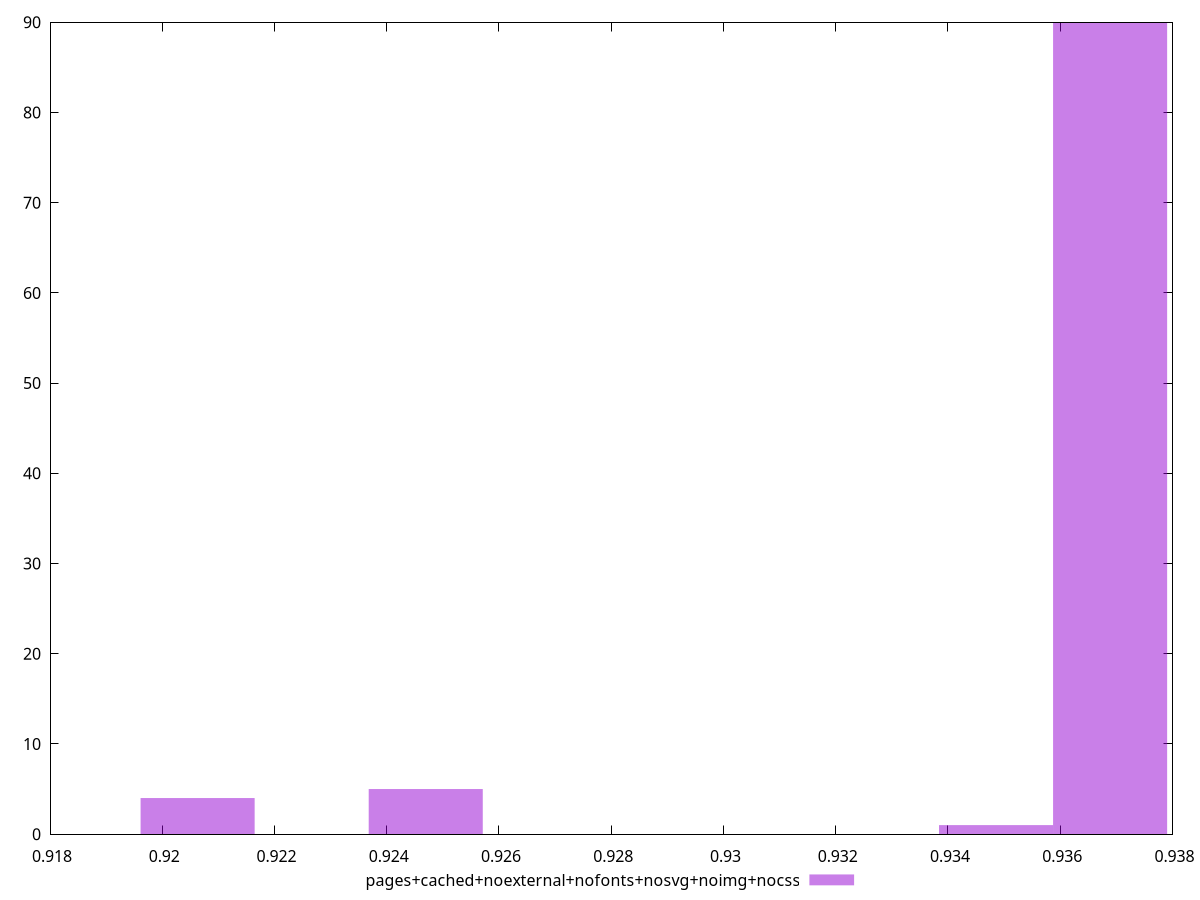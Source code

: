 $_pagesCachedNoexternalNofontsNosvgNoimgNocss <<EOF
0.9368883931151191 90
0.9246946179335773 5
0.9348560972515287 1
0.9206300262063968 4
EOF
set key outside below
set terminal pngcairo
set output "report_00004_2020-11-02T20-21-41.718Z/performance_score/pages+cached+noexternal+nofonts+nosvg+noimg+nocss//hist.png"
set yrange [0:90]
set boxwidth 0.00203229586359028
set style fill transparent solid 0.5 noborder
plot $_pagesCachedNoexternalNofontsNosvgNoimgNocss title "pages+cached+noexternal+nofonts+nosvg+noimg+nocss" with boxes ,